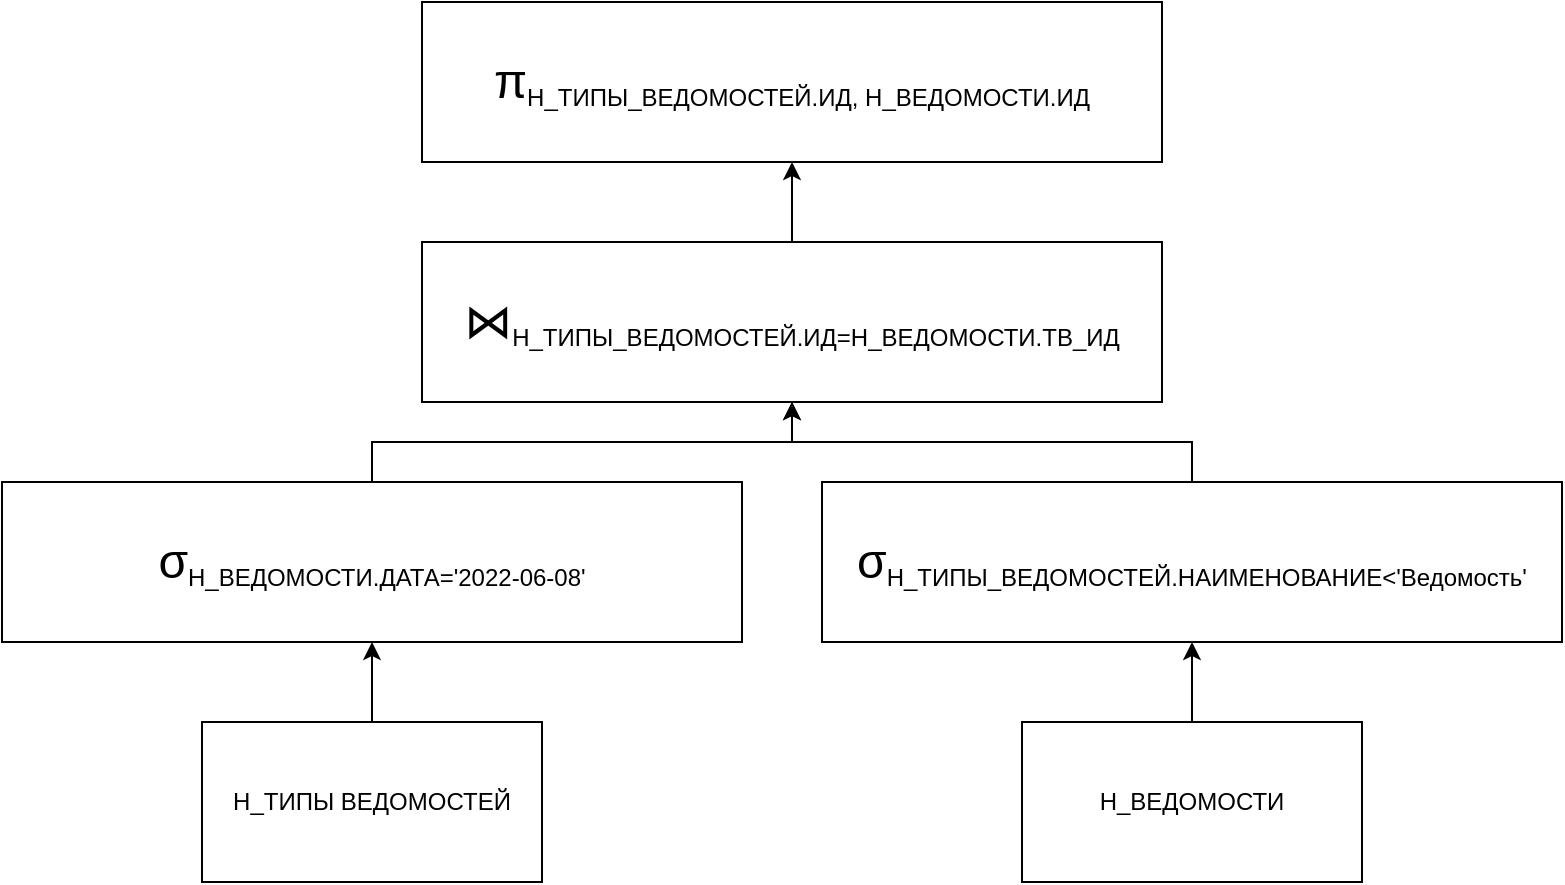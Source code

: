 <mxfile version="21.2.9" type="device">
  <diagram name="Page-1" id="gbPsVQ9eqNp_veV7HC2S">
    <mxGraphModel dx="1242" dy="795" grid="1" gridSize="10" guides="1" tooltips="1" connect="1" arrows="1" fold="1" page="1" pageScale="1" pageWidth="850" pageHeight="1100" math="0" shadow="0">
      <root>
        <mxCell id="0" />
        <mxCell id="1" parent="0" />
        <mxCell id="nz5mf95GBkJvk2CyVYyW-1" style="edgeStyle=orthogonalEdgeStyle;rounded=0;orthogonalLoop=1;jettySize=auto;html=1;entryX=0.5;entryY=1;entryDx=0;entryDy=0;" edge="1" parent="1" source="1wdZAOMdGytCiCozPOUB-2" target="1wdZAOMdGytCiCozPOUB-9">
          <mxGeometry relative="1" as="geometry" />
        </mxCell>
        <mxCell id="1wdZAOMdGytCiCozPOUB-2" value="&lt;font style=&quot;font-size: 12px;&quot;&gt;Н_ТИПЫ ВЕДОМОСТЕЙ&lt;/font&gt;" style="rounded=0;whiteSpace=wrap;html=1;" parent="1" vertex="1">
          <mxGeometry x="210" y="680" width="170" height="80" as="geometry" />
        </mxCell>
        <mxCell id="nz5mf95GBkJvk2CyVYyW-2" style="edgeStyle=orthogonalEdgeStyle;rounded=0;orthogonalLoop=1;jettySize=auto;html=1;entryX=0.5;entryY=1;entryDx=0;entryDy=0;" edge="1" parent="1" source="1wdZAOMdGytCiCozPOUB-3" target="1wdZAOMdGytCiCozPOUB-7">
          <mxGeometry relative="1" as="geometry" />
        </mxCell>
        <mxCell id="1wdZAOMdGytCiCozPOUB-3" value="&lt;font style=&quot;font-size: 12px;&quot;&gt;Н_ВЕДОМОСТИ&lt;/font&gt;" style="rounded=0;whiteSpace=wrap;html=1;" parent="1" vertex="1">
          <mxGeometry x="620" y="680" width="170" height="80" as="geometry" />
        </mxCell>
        <mxCell id="nz5mf95GBkJvk2CyVYyW-6" style="edgeStyle=orthogonalEdgeStyle;rounded=0;orthogonalLoop=1;jettySize=auto;html=1;entryX=0.5;entryY=1;entryDx=0;entryDy=0;" edge="1" parent="1" source="1wdZAOMdGytCiCozPOUB-4" target="1wdZAOMdGytCiCozPOUB-12">
          <mxGeometry relative="1" as="geometry" />
        </mxCell>
        <mxCell id="1wdZAOMdGytCiCozPOUB-4" value="&lt;font style=&quot;font-size: 24px;&quot;&gt;⋈&lt;/font&gt;&lt;sub style=&quot;&quot;&gt;&lt;font style=&quot;font-size: 12px;&quot;&gt;Н_ТИПЫ_ВЕДОМОСТЕЙ.ИД=Н_ВЕДОМОСТИ.ТВ_ИД&lt;/font&gt;&lt;/sub&gt;" style="rounded=0;whiteSpace=wrap;html=1;" parent="1" vertex="1">
          <mxGeometry x="320" y="440" width="370" height="80" as="geometry" />
        </mxCell>
        <mxCell id="nz5mf95GBkJvk2CyVYyW-3" style="edgeStyle=orthogonalEdgeStyle;rounded=0;orthogonalLoop=1;jettySize=auto;html=1;entryX=0.5;entryY=1;entryDx=0;entryDy=0;" edge="1" parent="1" source="1wdZAOMdGytCiCozPOUB-7" target="1wdZAOMdGytCiCozPOUB-4">
          <mxGeometry relative="1" as="geometry" />
        </mxCell>
        <mxCell id="1wdZAOMdGytCiCozPOUB-7" value="&lt;font style=&quot;font-size: 24px;&quot;&gt;σ&lt;/font&gt;&lt;sub style=&quot;&quot;&gt;&lt;font style=&quot;font-size: 12px;&quot;&gt;Н_ТИПЫ_ВЕДОМОСТЕЙ.НАИМЕНОВАНИЕ&amp;lt;&#39;Ведомость&#39;&lt;/font&gt;&lt;/sub&gt;" style="rounded=0;whiteSpace=wrap;html=1;" parent="1" vertex="1">
          <mxGeometry x="520" y="560" width="370" height="80" as="geometry" />
        </mxCell>
        <mxCell id="nz5mf95GBkJvk2CyVYyW-5" style="edgeStyle=orthogonalEdgeStyle;rounded=0;orthogonalLoop=1;jettySize=auto;html=1;entryX=0.5;entryY=1;entryDx=0;entryDy=0;" edge="1" parent="1" source="1wdZAOMdGytCiCozPOUB-9" target="1wdZAOMdGytCiCozPOUB-4">
          <mxGeometry relative="1" as="geometry" />
        </mxCell>
        <mxCell id="1wdZAOMdGytCiCozPOUB-9" value="&lt;font style=&quot;font-size: 24px;&quot;&gt;σ&lt;/font&gt;&lt;sub style=&quot;&quot;&gt;&lt;font style=&quot;font-size: 12px;&quot;&gt;Н_ВЕДОМОСТИ.ДАТА=&#39;2022-06-08&#39;&lt;/font&gt;&lt;/sub&gt;" style="rounded=0;whiteSpace=wrap;html=1;" parent="1" vertex="1">
          <mxGeometry x="110" y="560" width="370" height="80" as="geometry" />
        </mxCell>
        <mxCell id="1wdZAOMdGytCiCozPOUB-12" value="&lt;font style=&quot;font-size: 24px;&quot;&gt;π&lt;/font&gt;&lt;sub style=&quot;&quot;&gt;&lt;font style=&quot;font-size: 12px;&quot;&gt;Н_ТИПЫ_ВЕДОМОСТЕЙ.ИД, Н_ВЕДОМОСТИ.ИД&lt;/font&gt;&lt;/sub&gt;" style="rounded=0;whiteSpace=wrap;html=1;" parent="1" vertex="1">
          <mxGeometry x="320" y="320" width="370" height="80" as="geometry" />
        </mxCell>
      </root>
    </mxGraphModel>
  </diagram>
</mxfile>
